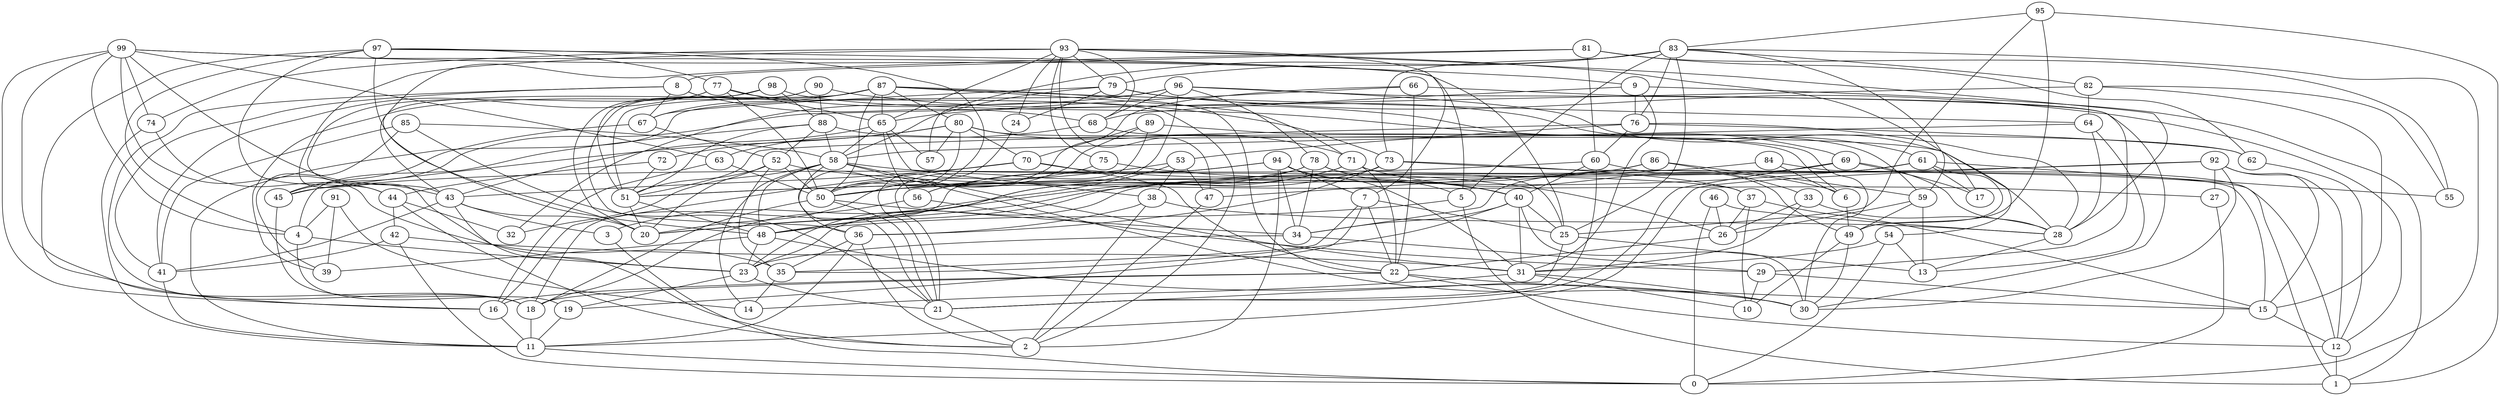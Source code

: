 digraph GG_graph {

subgraph G_graph {
edge [color = black]
"63" -> "50" [dir = none]
"63" -> "16" [dir = none]
"52" -> "20" [dir = none]
"52" -> "27" [dir = none]
"52" -> "50" [dir = none]
"52" -> "51" [dir = none]
"52" -> "35" [dir = none]
"24" -> "21" [dir = none]
"61" -> "17" [dir = none]
"61" -> "55" [dir = none]
"61" -> "49" [dir = none]
"61" -> "50" [dir = none]
"38" -> "36" [dir = none]
"38" -> "28" [dir = none]
"38" -> "2" [dir = none]
"53" -> "23" [dir = none]
"53" -> "50" [dir = none]
"53" -> "38" [dir = none]
"53" -> "47" [dir = none]
"82" -> "15" [dir = none]
"82" -> "64" [dir = none]
"82" -> "45" [dir = none]
"82" -> "55" [dir = none]
"66" -> "29" [dir = none]
"66" -> "50" [dir = none]
"66" -> "65" [dir = none]
"66" -> "22" [dir = none]
"70" -> "26" [dir = none]
"70" -> "16" [dir = none]
"70" -> "43" [dir = none]
"70" -> "22" [dir = none]
"89" -> "30" [dir = none]
"89" -> "50" [dir = none]
"89" -> "21" [dir = none]
"89" -> "70" [dir = none]
"98" -> "88" [dir = none]
"98" -> "51" [dir = none]
"98" -> "43" [dir = none]
"98" -> "69" [dir = none]
"18" -> "11" [dir = none]
"16" -> "11" [dir = none]
"74" -> "44" [dir = none]
"74" -> "11" [dir = none]
"41" -> "11" [dir = none]
"22" -> "16" [dir = none]
"22" -> "12" [dir = none]
"22" -> "15" [dir = none]
"22" -> "18" [dir = none]
"85" -> "58" [dir = none]
"85" -> "41" [dir = none]
"85" -> "21" [dir = none]
"85" -> "39" [dir = none]
"95" -> "49" [dir = none]
"95" -> "25" [dir = none]
"95" -> "1" [dir = none]
"95" -> "83" [dir = none]
"69" -> "21" [dir = none]
"69" -> "28" [dir = none]
"69" -> "17" [dir = none]
"69" -> "23" [dir = none]
"19" -> "11" [dir = none]
"81" -> "62" [dir = none]
"81" -> "55" [dir = none]
"81" -> "20" [dir = none]
"81" -> "60" [dir = none]
"81" -> "8" [dir = none]
"60" -> "21" [dir = none]
"60" -> "45" [dir = none]
"60" -> "40" [dir = none]
"60" -> "49" [dir = none]
"72" -> "51" [dir = none]
"72" -> "44" [dir = none]
"36" -> "2" [dir = none]
"36" -> "35" [dir = none]
"36" -> "11" [dir = none]
"25" -> "21" [dir = none]
"25" -> "13" [dir = none]
"78" -> "48" [dir = none]
"78" -> "25" [dir = none]
"78" -> "50" [dir = none]
"78" -> "40" [dir = none]
"78" -> "34" [dir = none]
"64" -> "28" [dir = none]
"64" -> "58" [dir = none]
"64" -> "13" [dir = none]
"62" -> "12" [dir = none]
"3" -> "0" [dir = none]
"51" -> "48" [dir = none]
"51" -> "20" [dir = none]
"91" -> "4" [dir = none]
"91" -> "14" [dir = none]
"91" -> "39" [dir = none]
"87" -> "39" [dir = none]
"87" -> "80" [dir = none]
"87" -> "67" [dir = none]
"87" -> "50" [dir = none]
"87" -> "22" [dir = none]
"87" -> "65" [dir = none]
"87" -> "51" [dir = none]
"87" -> "64" [dir = none]
"87" -> "71" [dir = none]
"92" -> "12" [dir = none]
"92" -> "27" [dir = none]
"92" -> "11" [dir = none]
"92" -> "30" [dir = none]
"92" -> "51" [dir = none]
"71" -> "6" [dir = none]
"71" -> "22" [dir = none]
"71" -> "20" [dir = none]
"71" -> "48" [dir = none]
"71" -> "15" [dir = none]
"94" -> "18" [dir = none]
"94" -> "5" [dir = none]
"94" -> "56" [dir = none]
"94" -> "7" [dir = none]
"94" -> "2" [dir = none]
"94" -> "31" [dir = none]
"94" -> "34" [dir = none]
"47" -> "2" [dir = none]
"43" -> "3" [dir = none]
"43" -> "2" [dir = none]
"43" -> "41" [dir = none]
"43" -> "20" [dir = none]
"96" -> "56" [dir = none]
"96" -> "30" [dir = none]
"96" -> "32" [dir = none]
"96" -> "11" [dir = none]
"96" -> "78" [dir = none]
"96" -> "68" [dir = none]
"96" -> "54" [dir = none]
"68" -> "63" [dir = none]
"68" -> "28" [dir = none]
"5" -> "1" [dir = none]
"5" -> "48" [dir = none]
"83" -> "59" [dir = none]
"83" -> "0" [dir = none]
"83" -> "82" [dir = none]
"83" -> "79" [dir = none]
"83" -> "25" [dir = none]
"83" -> "73" [dir = none]
"83" -> "57" [dir = none]
"83" -> "76" [dir = none]
"83" -> "5" [dir = none]
"35" -> "14" [dir = none]
"8" -> "41" [dir = none]
"8" -> "2" [dir = none]
"8" -> "67" [dir = none]
"8" -> "18" [dir = none]
"8" -> "68" [dir = none]
"93" -> "47" [dir = none]
"93" -> "23" [dir = none]
"93" -> "65" [dir = none]
"93" -> "75" [dir = none]
"93" -> "74" [dir = none]
"93" -> "17" [dir = none]
"93" -> "28" [dir = none]
"93" -> "7" [dir = none]
"93" -> "68" [dir = none]
"93" -> "79" [dir = none]
"93" -> "24" [dir = none]
"9" -> "76" [dir = none]
"9" -> "1" [dir = none]
"9" -> "68" [dir = none]
"9" -> "31" [dir = none]
"76" -> "28" [dir = none]
"76" -> "60" [dir = none]
"76" -> "51" [dir = none]
"76" -> "53" [dir = none]
"76" -> "62" [dir = none]
"37" -> "26" [dir = none]
"37" -> "15" [dir = none]
"37" -> "10" [dir = none]
"46" -> "0" [dir = none]
"46" -> "28" [dir = none]
"46" -> "26" [dir = none]
"28" -> "13" [dir = none]
"73" -> "1" [dir = none]
"73" -> "3" [dir = none]
"73" -> "36" [dir = none]
"73" -> "37" [dir = none]
"75" -> "40" [dir = none]
"75" -> "20" [dir = none]
"90" -> "59" [dir = none]
"90" -> "20" [dir = none]
"90" -> "88" [dir = none]
"90" -> "36" [dir = none]
"11" -> "0" [dir = none]
"48" -> "39" [dir = none]
"48" -> "23" [dir = none]
"48" -> "30" [dir = none]
"86" -> "33" [dir = none]
"86" -> "47" [dir = none]
"86" -> "59" [dir = none]
"86" -> "20" [dir = none]
"58" -> "14" [dir = none]
"58" -> "32" [dir = none]
"58" -> "21" [dir = none]
"58" -> "37" [dir = none]
"58" -> "30" [dir = none]
"58" -> "31" [dir = none]
"58" -> "48" [dir = none]
"84" -> "51" [dir = none]
"84" -> "6" [dir = none]
"84" -> "12" [dir = none]
"15" -> "12" [dir = none]
"40" -> "35" [dir = none]
"40" -> "25" [dir = none]
"40" -> "34" [dir = none]
"40" -> "31" [dir = none]
"40" -> "30" [dir = none]
"49" -> "10" [dir = none]
"49" -> "30" [dir = none]
"80" -> "45" [dir = none]
"80" -> "57" [dir = none]
"80" -> "36" [dir = none]
"80" -> "70" [dir = none]
"80" -> "71" [dir = none]
"80" -> "72" [dir = none]
"80" -> "6" [dir = none]
"42" -> "41" [dir = none]
"42" -> "31" [dir = none]
"42" -> "0" [dir = none]
"12" -> "1" [dir = none]
"27" -> "0" [dir = none]
"44" -> "2" [dir = none]
"44" -> "42" [dir = none]
"44" -> "32" [dir = none]
"29" -> "15" [dir = none]
"29" -> "10" [dir = none]
"99" -> "16" [dir = none]
"99" -> "35" [dir = none]
"99" -> "9" [dir = none]
"99" -> "74" [dir = none]
"99" -> "18" [dir = none]
"99" -> "25" [dir = none]
"99" -> "63" [dir = none]
"99" -> "4" [dir = none]
"99" -> "43" [dir = none]
"45" -> "18" [dir = none]
"31" -> "30" [dir = none]
"31" -> "14" [dir = none]
"31" -> "10" [dir = none]
"97" -> "5" [dir = none]
"97" -> "44" [dir = none]
"97" -> "16" [dir = none]
"97" -> "77" [dir = none]
"97" -> "4" [dir = none]
"97" -> "48" [dir = none]
"97" -> "50" [dir = none]
"7" -> "25" [dir = none]
"7" -> "35" [dir = none]
"7" -> "19" [dir = none]
"7" -> "22" [dir = none]
"65" -> "38" [dir = none]
"65" -> "57" [dir = none]
"65" -> "43" [dir = none]
"65" -> "58" [dir = none]
"65" -> "56" [dir = none]
"26" -> "22" [dir = none]
"21" -> "2" [dir = none]
"23" -> "21" [dir = none]
"23" -> "19" [dir = none]
"34" -> "29" [dir = none]
"34" -> "23" [dir = none]
"79" -> "61" [dir = none]
"79" -> "24" [dir = none]
"79" -> "12" [dir = none]
"79" -> "67" [dir = none]
"79" -> "58" [dir = none]
"56" -> "18" [dir = none]
"56" -> "29" [dir = none]
"6" -> "49" [dir = none]
"33" -> "31" [dir = none]
"33" -> "28" [dir = none]
"33" -> "26" [dir = none]
"4" -> "19" [dir = none]
"4" -> "23" [dir = none]
"88" -> "62" [dir = none]
"88" -> "52" [dir = none]
"88" -> "58" [dir = none]
"88" -> "51" [dir = none]
"88" -> "4" [dir = none]
"54" -> "13" [dir = none]
"54" -> "0" [dir = none]
"54" -> "31" [dir = none]
"67" -> "45" [dir = none]
"67" -> "52" [dir = none]
"59" -> "49" [dir = none]
"59" -> "13" [dir = none]
"59" -> "26" [dir = none]
"50" -> "34" [dir = none]
"50" -> "18" [dir = none]
"50" -> "21" [dir = none]
"77" -> "43" [dir = none]
"77" -> "41" [dir = none]
"77" -> "73" [dir = none]
"77" -> "50" [dir = none]
"77" -> "65" [dir = none]
"61" -> "34" [dir = none]
"92" -> "15" [dir = none]
}

}
